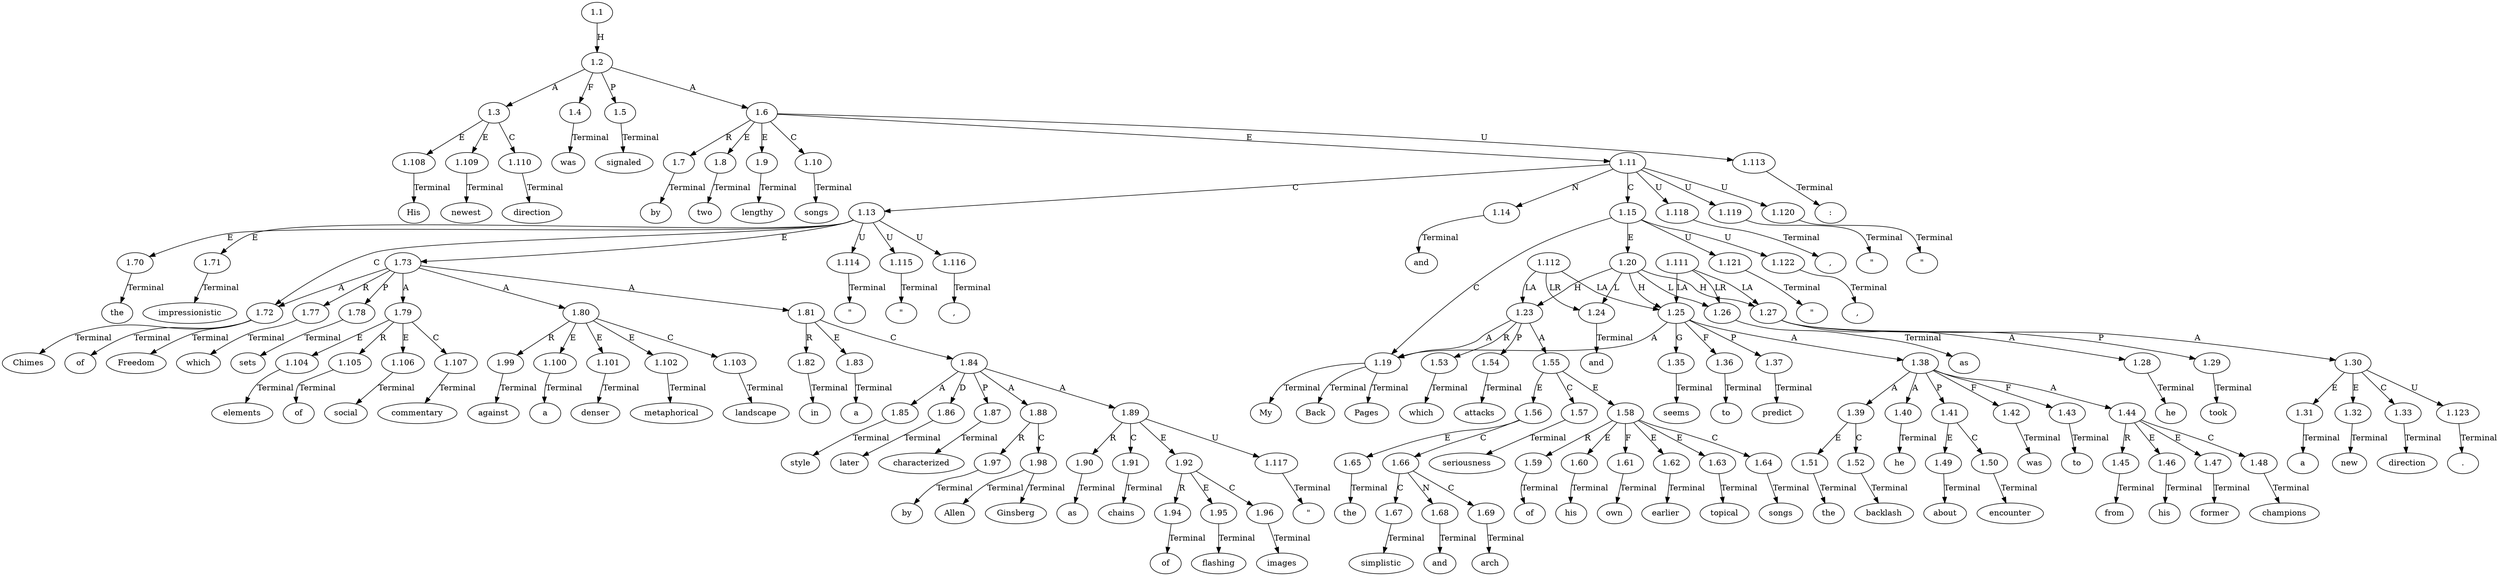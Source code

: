 // Graph
digraph {
	0.1 [label=His ordering=out]
	0.10 [label=":" ordering=out]
	0.11 [label=the ordering=out]
	0.12 [label=impressionistic ordering=out]
	0.13 [label="\"" ordering=out]
	0.14 [label=Chimes ordering=out]
	0.15 [label=of ordering=out]
	0.16 [label=Freedom ordering=out]
	0.17 [label="\"" ordering=out]
	0.18 [label="," ordering=out]
	0.19 [label=which ordering=out]
	0.2 [label=newest ordering=out]
	0.20 [label=sets ordering=out]
	0.21 [label=elements ordering=out]
	0.22 [label=of ordering=out]
	0.23 [label=social ordering=out]
	0.24 [label=commentary ordering=out]
	0.25 [label=against ordering=out]
	0.26 [label=a ordering=out]
	0.27 [label=denser ordering=out]
	0.28 [label=metaphorical ordering=out]
	0.29 [label=landscape ordering=out]
	0.3 [label=direction ordering=out]
	0.30 [label=in ordering=out]
	0.31 [label=a ordering=out]
	0.32 [label=style ordering=out]
	0.33 [label=later ordering=out]
	0.34 [label=characterized ordering=out]
	0.35 [label=by ordering=out]
	0.36 [label=Allen ordering=out]
	0.37 [label=Ginsberg ordering=out]
	0.38 [label=as ordering=out]
	0.39 [label="\"" ordering=out]
	0.4 [label=was ordering=out]
	0.40 [label=chains ordering=out]
	0.41 [label=of ordering=out]
	0.42 [label=flashing ordering=out]
	0.43 [label=images ordering=out]
	0.44 [label="," ordering=out]
	0.45 [label="\"" ordering=out]
	0.46 [label=and ordering=out]
	0.47 [label="\"" ordering=out]
	0.48 [label=My ordering=out]
	0.49 [label=Back ordering=out]
	0.5 [label=signaled ordering=out]
	0.50 [label=Pages ordering=out]
	0.51 [label="\"" ordering=out]
	0.52 [label="," ordering=out]
	0.53 [label=which ordering=out]
	0.54 [label=attacks ordering=out]
	0.55 [label=the ordering=out]
	0.56 [label=simplistic ordering=out]
	0.57 [label=and ordering=out]
	0.58 [label=arch ordering=out]
	0.59 [label=seriousness ordering=out]
	0.6 [label=by ordering=out]
	0.60 [label=of ordering=out]
	0.61 [label=his ordering=out]
	0.62 [label=own ordering=out]
	0.63 [label=earlier ordering=out]
	0.64 [label=topical ordering=out]
	0.65 [label=songs ordering=out]
	0.66 [label=and ordering=out]
	0.67 [label=seems ordering=out]
	0.68 [label=to ordering=out]
	0.69 [label=predict ordering=out]
	0.7 [label=two ordering=out]
	0.70 [label=the ordering=out]
	0.71 [label=backlash ordering=out]
	0.72 [label=he ordering=out]
	0.73 [label=was ordering=out]
	0.74 [label=about ordering=out]
	0.75 [label=to ordering=out]
	0.76 [label=encounter ordering=out]
	0.77 [label=from ordering=out]
	0.78 [label=his ordering=out]
	0.79 [label=former ordering=out]
	0.8 [label=lengthy ordering=out]
	0.80 [label=champions ordering=out]
	0.81 [label=as ordering=out]
	0.82 [label=he ordering=out]
	0.83 [label=took ordering=out]
	0.84 [label=a ordering=out]
	0.85 [label=new ordering=out]
	0.86 [label=direction ordering=out]
	0.87 [label="." ordering=out]
	0.9 [label=songs ordering=out]
	1.1 [label=1.1 ordering=out]
	1.2 [label=1.2 ordering=out]
	1.3 [label=1.3 ordering=out]
	1.4 [label=1.4 ordering=out]
	1.5 [label=1.5 ordering=out]
	1.6 [label=1.6 ordering=out]
	1.7 [label=1.7 ordering=out]
	1.8 [label=1.8 ordering=out]
	1.9 [label=1.9 ordering=out]
	1.10 [label=1.10 ordering=out]
	1.11 [label=1.11 ordering=out]
	1.13 [label=1.13 ordering=out]
	1.14 [label=1.14 ordering=out]
	1.15 [label=1.15 ordering=out]
	1.19 [label=1.19 ordering=out]
	1.20 [label=1.20 ordering=out]
	1.23 [label=1.23 ordering=out]
	1.24 [label=1.24 ordering=out]
	1.25 [label=1.25 ordering=out]
	1.26 [label=1.26 ordering=out]
	1.27 [label=1.27 ordering=out]
	1.28 [label=1.28 ordering=out]
	1.29 [label=1.29 ordering=out]
	1.30 [label=1.30 ordering=out]
	1.31 [label=1.31 ordering=out]
	1.32 [label=1.32 ordering=out]
	1.33 [label=1.33 ordering=out]
	1.35 [label=1.35 ordering=out]
	1.36 [label=1.36 ordering=out]
	1.37 [label=1.37 ordering=out]
	1.38 [label=1.38 ordering=out]
	1.39 [label=1.39 ordering=out]
	1.40 [label=1.40 ordering=out]
	1.41 [label=1.41 ordering=out]
	1.42 [label=1.42 ordering=out]
	1.43 [label=1.43 ordering=out]
	1.44 [label=1.44 ordering=out]
	1.45 [label=1.45 ordering=out]
	1.46 [label=1.46 ordering=out]
	1.47 [label=1.47 ordering=out]
	1.48 [label=1.48 ordering=out]
	1.49 [label=1.49 ordering=out]
	1.50 [label=1.50 ordering=out]
	1.51 [label=1.51 ordering=out]
	1.52 [label=1.52 ordering=out]
	1.53 [label=1.53 ordering=out]
	1.54 [label=1.54 ordering=out]
	1.55 [label=1.55 ordering=out]
	1.56 [label=1.56 ordering=out]
	1.57 [label=1.57 ordering=out]
	1.58 [label=1.58 ordering=out]
	1.59 [label=1.59 ordering=out]
	1.60 [label=1.60 ordering=out]
	1.61 [label=1.61 ordering=out]
	1.62 [label=1.62 ordering=out]
	1.63 [label=1.63 ordering=out]
	1.64 [label=1.64 ordering=out]
	1.65 [label=1.65 ordering=out]
	1.66 [label=1.66 ordering=out]
	1.67 [label=1.67 ordering=out]
	1.68 [label=1.68 ordering=out]
	1.69 [label=1.69 ordering=out]
	1.70 [label=1.70 ordering=out]
	1.71 [label=1.71 ordering=out]
	1.72 [label=1.72 ordering=out]
	1.73 [label=1.73 ordering=out]
	1.77 [label=1.77 ordering=out]
	1.78 [label=1.78 ordering=out]
	1.79 [label=1.79 ordering=out]
	1.80 [label=1.80 ordering=out]
	1.81 [label=1.81 ordering=out]
	1.82 [label=1.82 ordering=out]
	1.83 [label=1.83 ordering=out]
	1.84 [label=1.84 ordering=out]
	1.85 [label=1.85 ordering=out]
	1.86 [label=1.86 ordering=out]
	1.87 [label=1.87 ordering=out]
	1.88 [label=1.88 ordering=out]
	1.89 [label=1.89 ordering=out]
	1.90 [label=1.90 ordering=out]
	1.91 [label=1.91 ordering=out]
	1.92 [label=1.92 ordering=out]
	1.94 [label=1.94 ordering=out]
	1.95 [label=1.95 ordering=out]
	1.96 [label=1.96 ordering=out]
	1.97 [label=1.97 ordering=out]
	1.98 [label=1.98 ordering=out]
	1.99 [label=1.99 ordering=out]
	1.100 [label=1.100 ordering=out]
	1.101 [label=1.101 ordering=out]
	1.102 [label=1.102 ordering=out]
	1.103 [label=1.103 ordering=out]
	1.104 [label=1.104 ordering=out]
	1.105 [label=1.105 ordering=out]
	1.106 [label=1.106 ordering=out]
	1.107 [label=1.107 ordering=out]
	1.108 [label=1.108 ordering=out]
	1.109 [label=1.109 ordering=out]
	1.110 [label=1.110 ordering=out]
	1.111 [label=1.111 ordering=out]
	1.112 [label=1.112 ordering=out]
	1.113 [label=1.113 ordering=out]
	1.114 [label=1.114 ordering=out]
	1.115 [label=1.115 ordering=out]
	1.116 [label=1.116 ordering=out]
	1.117 [label=1.117 ordering=out]
	1.118 [label=1.118 ordering=out]
	1.119 [label=1.119 ordering=out]
	1.120 [label=1.120 ordering=out]
	1.121 [label=1.121 ordering=out]
	1.122 [label=1.122 ordering=out]
	1.123 [label=1.123 ordering=out]
	1.1 -> 1.2 [label=H ordering=out]
	1.2 -> 1.3 [label=A ordering=out]
	1.2 -> 1.4 [label=F ordering=out]
	1.2 -> 1.5 [label=P ordering=out]
	1.2 -> 1.6 [label=A ordering=out]
	1.3 -> 1.108 [label=E ordering=out]
	1.3 -> 1.109 [label=E ordering=out]
	1.3 -> 1.110 [label=C ordering=out]
	1.4 -> 0.4 [label=Terminal ordering=out]
	1.5 -> 0.5 [label=Terminal ordering=out]
	1.6 -> 1.7 [label=R ordering=out]
	1.6 -> 1.8 [label=E ordering=out]
	1.6 -> 1.9 [label=E ordering=out]
	1.6 -> 1.10 [label=C ordering=out]
	1.6 -> 1.11 [label=E ordering=out]
	1.6 -> 1.113 [label=U ordering=out]
	1.7 -> 0.6 [label=Terminal ordering=out]
	1.8 -> 0.7 [label=Terminal ordering=out]
	1.9 -> 0.8 [label=Terminal ordering=out]
	1.10 -> 0.9 [label=Terminal ordering=out]
	1.11 -> 1.13 [label=C ordering=out]
	1.11 -> 1.14 [label=N ordering=out]
	1.11 -> 1.15 [label=C ordering=out]
	1.11 -> 1.118 [label=U ordering=out]
	1.11 -> 1.119 [label=U ordering=out]
	1.11 -> 1.120 [label=U ordering=out]
	1.13 -> 1.70 [label=E ordering=out]
	1.13 -> 1.71 [label=E ordering=out]
	1.13 -> 1.72 [label=C ordering=out]
	1.13 -> 1.73 [label=E ordering=out]
	1.13 -> 1.114 [label=U ordering=out]
	1.13 -> 1.115 [label=U ordering=out]
	1.13 -> 1.116 [label=U ordering=out]
	1.14 -> 0.46 [label=Terminal ordering=out]
	1.15 -> 1.19 [label=C ordering=out]
	1.15 -> 1.20 [label=E ordering=out]
	1.15 -> 1.121 [label=U ordering=out]
	1.15 -> 1.122 [label=U ordering=out]
	1.19 -> 0.48 [label=Terminal ordering=out]
	1.19 -> 0.49 [label=Terminal ordering=out]
	1.19 -> 0.50 [label=Terminal ordering=out]
	1.20 -> 1.23 [label=H ordering=out]
	1.20 -> 1.24 [label=L ordering=out]
	1.20 -> 1.25 [label=H ordering=out]
	1.20 -> 1.26 [label=L ordering=out]
	1.20 -> 1.27 [label=H ordering=out]
	1.23 -> 1.19 [label=A ordering=out]
	1.23 -> 1.53 [label=R ordering=out]
	1.23 -> 1.54 [label=P ordering=out]
	1.23 -> 1.55 [label=A ordering=out]
	1.24 -> 0.66 [label=Terminal ordering=out]
	1.25 -> 1.19 [label=A ordering=out]
	1.25 -> 1.35 [label=G ordering=out]
	1.25 -> 1.36 [label=F ordering=out]
	1.25 -> 1.37 [label=P ordering=out]
	1.25 -> 1.38 [label=A ordering=out]
	1.26 -> 0.81 [label=Terminal ordering=out]
	1.27 -> 1.28 [label=A ordering=out]
	1.27 -> 1.29 [label=P ordering=out]
	1.27 -> 1.30 [label=A ordering=out]
	1.28 -> 0.82 [label=Terminal ordering=out]
	1.29 -> 0.83 [label=Terminal ordering=out]
	1.30 -> 1.31 [label=E ordering=out]
	1.30 -> 1.32 [label=E ordering=out]
	1.30 -> 1.33 [label=C ordering=out]
	1.30 -> 1.123 [label=U ordering=out]
	1.31 -> 0.84 [label=Terminal ordering=out]
	1.32 -> 0.85 [label=Terminal ordering=out]
	1.33 -> 0.86 [label=Terminal ordering=out]
	1.35 -> 0.67 [label=Terminal ordering=out]
	1.36 -> 0.68 [label=Terminal ordering=out]
	1.37 -> 0.69 [label=Terminal ordering=out]
	1.38 -> 1.39 [label=A ordering=out]
	1.38 -> 1.40 [label=A ordering=out]
	1.38 -> 1.41 [label=P ordering=out]
	1.38 -> 1.42 [label=F ordering=out]
	1.38 -> 1.43 [label=F ordering=out]
	1.38 -> 1.44 [label=A ordering=out]
	1.39 -> 1.51 [label=E ordering=out]
	1.39 -> 1.52 [label=C ordering=out]
	1.40 -> 0.72 [label=Terminal ordering=out]
	1.41 -> 1.49 [label=E ordering=out]
	1.41 -> 1.50 [label=C ordering=out]
	1.42 -> 0.73 [label=Terminal ordering=out]
	1.43 -> 0.75 [label=Terminal ordering=out]
	1.44 -> 1.45 [label=R ordering=out]
	1.44 -> 1.46 [label=E ordering=out]
	1.44 -> 1.47 [label=E ordering=out]
	1.44 -> 1.48 [label=C ordering=out]
	1.45 -> 0.77 [label=Terminal ordering=out]
	1.46 -> 0.78 [label=Terminal ordering=out]
	1.47 -> 0.79 [label=Terminal ordering=out]
	1.48 -> 0.80 [label=Terminal ordering=out]
	1.49 -> 0.74 [label=Terminal ordering=out]
	1.50 -> 0.76 [label=Terminal ordering=out]
	1.51 -> 0.70 [label=Terminal ordering=out]
	1.52 -> 0.71 [label=Terminal ordering=out]
	1.53 -> 0.53 [label=Terminal ordering=out]
	1.54 -> 0.54 [label=Terminal ordering=out]
	1.55 -> 1.56 [label=E ordering=out]
	1.55 -> 1.57 [label=C ordering=out]
	1.55 -> 1.58 [label=E ordering=out]
	1.56 -> 1.65 [label=E ordering=out]
	1.56 -> 1.66 [label=C ordering=out]
	1.57 -> 0.59 [label=Terminal ordering=out]
	1.58 -> 1.59 [label=R ordering=out]
	1.58 -> 1.60 [label=E ordering=out]
	1.58 -> 1.61 [label=F ordering=out]
	1.58 -> 1.62 [label=E ordering=out]
	1.58 -> 1.63 [label=E ordering=out]
	1.58 -> 1.64 [label=C ordering=out]
	1.59 -> 0.60 [label=Terminal ordering=out]
	1.60 -> 0.61 [label=Terminal ordering=out]
	1.61 -> 0.62 [label=Terminal ordering=out]
	1.62 -> 0.63 [label=Terminal ordering=out]
	1.63 -> 0.64 [label=Terminal ordering=out]
	1.64 -> 0.65 [label=Terminal ordering=out]
	1.65 -> 0.55 [label=Terminal ordering=out]
	1.66 -> 1.67 [label=C ordering=out]
	1.66 -> 1.68 [label=N ordering=out]
	1.66 -> 1.69 [label=C ordering=out]
	1.67 -> 0.56 [label=Terminal ordering=out]
	1.68 -> 0.57 [label=Terminal ordering=out]
	1.69 -> 0.58 [label=Terminal ordering=out]
	1.70 -> 0.11 [label=Terminal ordering=out]
	1.71 -> 0.12 [label=Terminal ordering=out]
	1.72 -> 0.14 [label=Terminal ordering=out]
	1.72 -> 0.15 [label=Terminal ordering=out]
	1.72 -> 0.16 [label=Terminal ordering=out]
	1.73 -> 1.72 [label=A ordering=out]
	1.73 -> 1.77 [label=R ordering=out]
	1.73 -> 1.78 [label=P ordering=out]
	1.73 -> 1.79 [label=A ordering=out]
	1.73 -> 1.80 [label=A ordering=out]
	1.73 -> 1.81 [label=A ordering=out]
	1.77 -> 0.19 [label=Terminal ordering=out]
	1.78 -> 0.20 [label=Terminal ordering=out]
	1.79 -> 1.104 [label=E ordering=out]
	1.79 -> 1.105 [label=R ordering=out]
	1.79 -> 1.106 [label=E ordering=out]
	1.79 -> 1.107 [label=C ordering=out]
	1.80 -> 1.99 [label=R ordering=out]
	1.80 -> 1.100 [label=E ordering=out]
	1.80 -> 1.101 [label=E ordering=out]
	1.80 -> 1.102 [label=E ordering=out]
	1.80 -> 1.103 [label=C ordering=out]
	1.81 -> 1.82 [label=R ordering=out]
	1.81 -> 1.83 [label=E ordering=out]
	1.81 -> 1.84 [label=C ordering=out]
	1.82 -> 0.30 [label=Terminal ordering=out]
	1.83 -> 0.31 [label=Terminal ordering=out]
	1.84 -> 1.85 [label=A ordering=out]
	1.84 -> 1.86 [label=D ordering=out]
	1.84 -> 1.87 [label=P ordering=out]
	1.84 -> 1.88 [label=A ordering=out]
	1.84 -> 1.89 [label=A ordering=out]
	1.85 -> 0.32 [label=Terminal ordering=out]
	1.86 -> 0.33 [label=Terminal ordering=out]
	1.87 -> 0.34 [label=Terminal ordering=out]
	1.88 -> 1.97 [label=R ordering=out]
	1.88 -> 1.98 [label=C ordering=out]
	1.89 -> 1.90 [label=R ordering=out]
	1.89 -> 1.91 [label=C ordering=out]
	1.89 -> 1.92 [label=E ordering=out]
	1.89 -> 1.117 [label=U ordering=out]
	1.90 -> 0.38 [label=Terminal ordering=out]
	1.91 -> 0.40 [label=Terminal ordering=out]
	1.92 -> 1.94 [label=R ordering=out]
	1.92 -> 1.95 [label=E ordering=out]
	1.92 -> 1.96 [label=C ordering=out]
	1.94 -> 0.41 [label=Terminal ordering=out]
	1.95 -> 0.42 [label=Terminal ordering=out]
	1.96 -> 0.43 [label=Terminal ordering=out]
	1.97 -> 0.35 [label=Terminal ordering=out]
	1.98 -> 0.36 [label=Terminal ordering=out]
	1.98 -> 0.37 [label=Terminal ordering=out]
	1.99 -> 0.25 [label=Terminal ordering=out]
	1.100 -> 0.26 [label=Terminal ordering=out]
	1.101 -> 0.27 [label=Terminal ordering=out]
	1.102 -> 0.28 [label=Terminal ordering=out]
	1.103 -> 0.29 [label=Terminal ordering=out]
	1.104 -> 0.21 [label=Terminal ordering=out]
	1.105 -> 0.22 [label=Terminal ordering=out]
	1.106 -> 0.23 [label=Terminal ordering=out]
	1.107 -> 0.24 [label=Terminal ordering=out]
	1.108 -> 0.1 [label=Terminal ordering=out]
	1.109 -> 0.2 [label=Terminal ordering=out]
	1.110 -> 0.3 [label=Terminal ordering=out]
	1.111 -> 1.25 [label=LA ordering=out]
	1.111 -> 1.26 [label=LR ordering=out]
	1.111 -> 1.27 [label=LA ordering=out]
	1.112 -> 1.23 [label=LA ordering=out]
	1.112 -> 1.24 [label=LR ordering=out]
	1.112 -> 1.25 [label=LA ordering=out]
	1.113 -> 0.10 [label=Terminal ordering=out]
	1.114 -> 0.13 [label=Terminal ordering=out]
	1.115 -> 0.17 [label=Terminal ordering=out]
	1.116 -> 0.18 [label=Terminal ordering=out]
	1.117 -> 0.39 [label=Terminal ordering=out]
	1.118 -> 0.44 [label=Terminal ordering=out]
	1.119 -> 0.45 [label=Terminal ordering=out]
	1.120 -> 0.47 [label=Terminal ordering=out]
	1.121 -> 0.51 [label=Terminal ordering=out]
	1.122 -> 0.52 [label=Terminal ordering=out]
	1.123 -> 0.87 [label=Terminal ordering=out]
}
